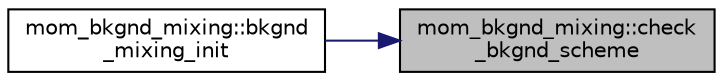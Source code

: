 digraph "mom_bkgnd_mixing::check_bkgnd_scheme"
{
 // INTERACTIVE_SVG=YES
 // LATEX_PDF_SIZE
  edge [fontname="Helvetica",fontsize="10",labelfontname="Helvetica",labelfontsize="10"];
  node [fontname="Helvetica",fontsize="10",shape=record];
  rankdir="RL";
  Node1 [label="mom_bkgnd_mixing::check\l_bkgnd_scheme",height=0.2,width=0.4,color="black", fillcolor="grey75", style="filled", fontcolor="black",tooltip="Sets CSbkgnd_scheme_str to check whether multiple background diffusivity schemes are activated...."];
  Node1 -> Node2 [dir="back",color="midnightblue",fontsize="10",style="solid",fontname="Helvetica"];
  Node2 [label="mom_bkgnd_mixing::bkgnd\l_mixing_init",height=0.2,width=0.4,color="black", fillcolor="white", style="filled",URL="$namespacemom__bkgnd__mixing.html#a39f3b89ba376a8266a5c61fa126a7580",tooltip="Initialize the background mixing routine."];
}
